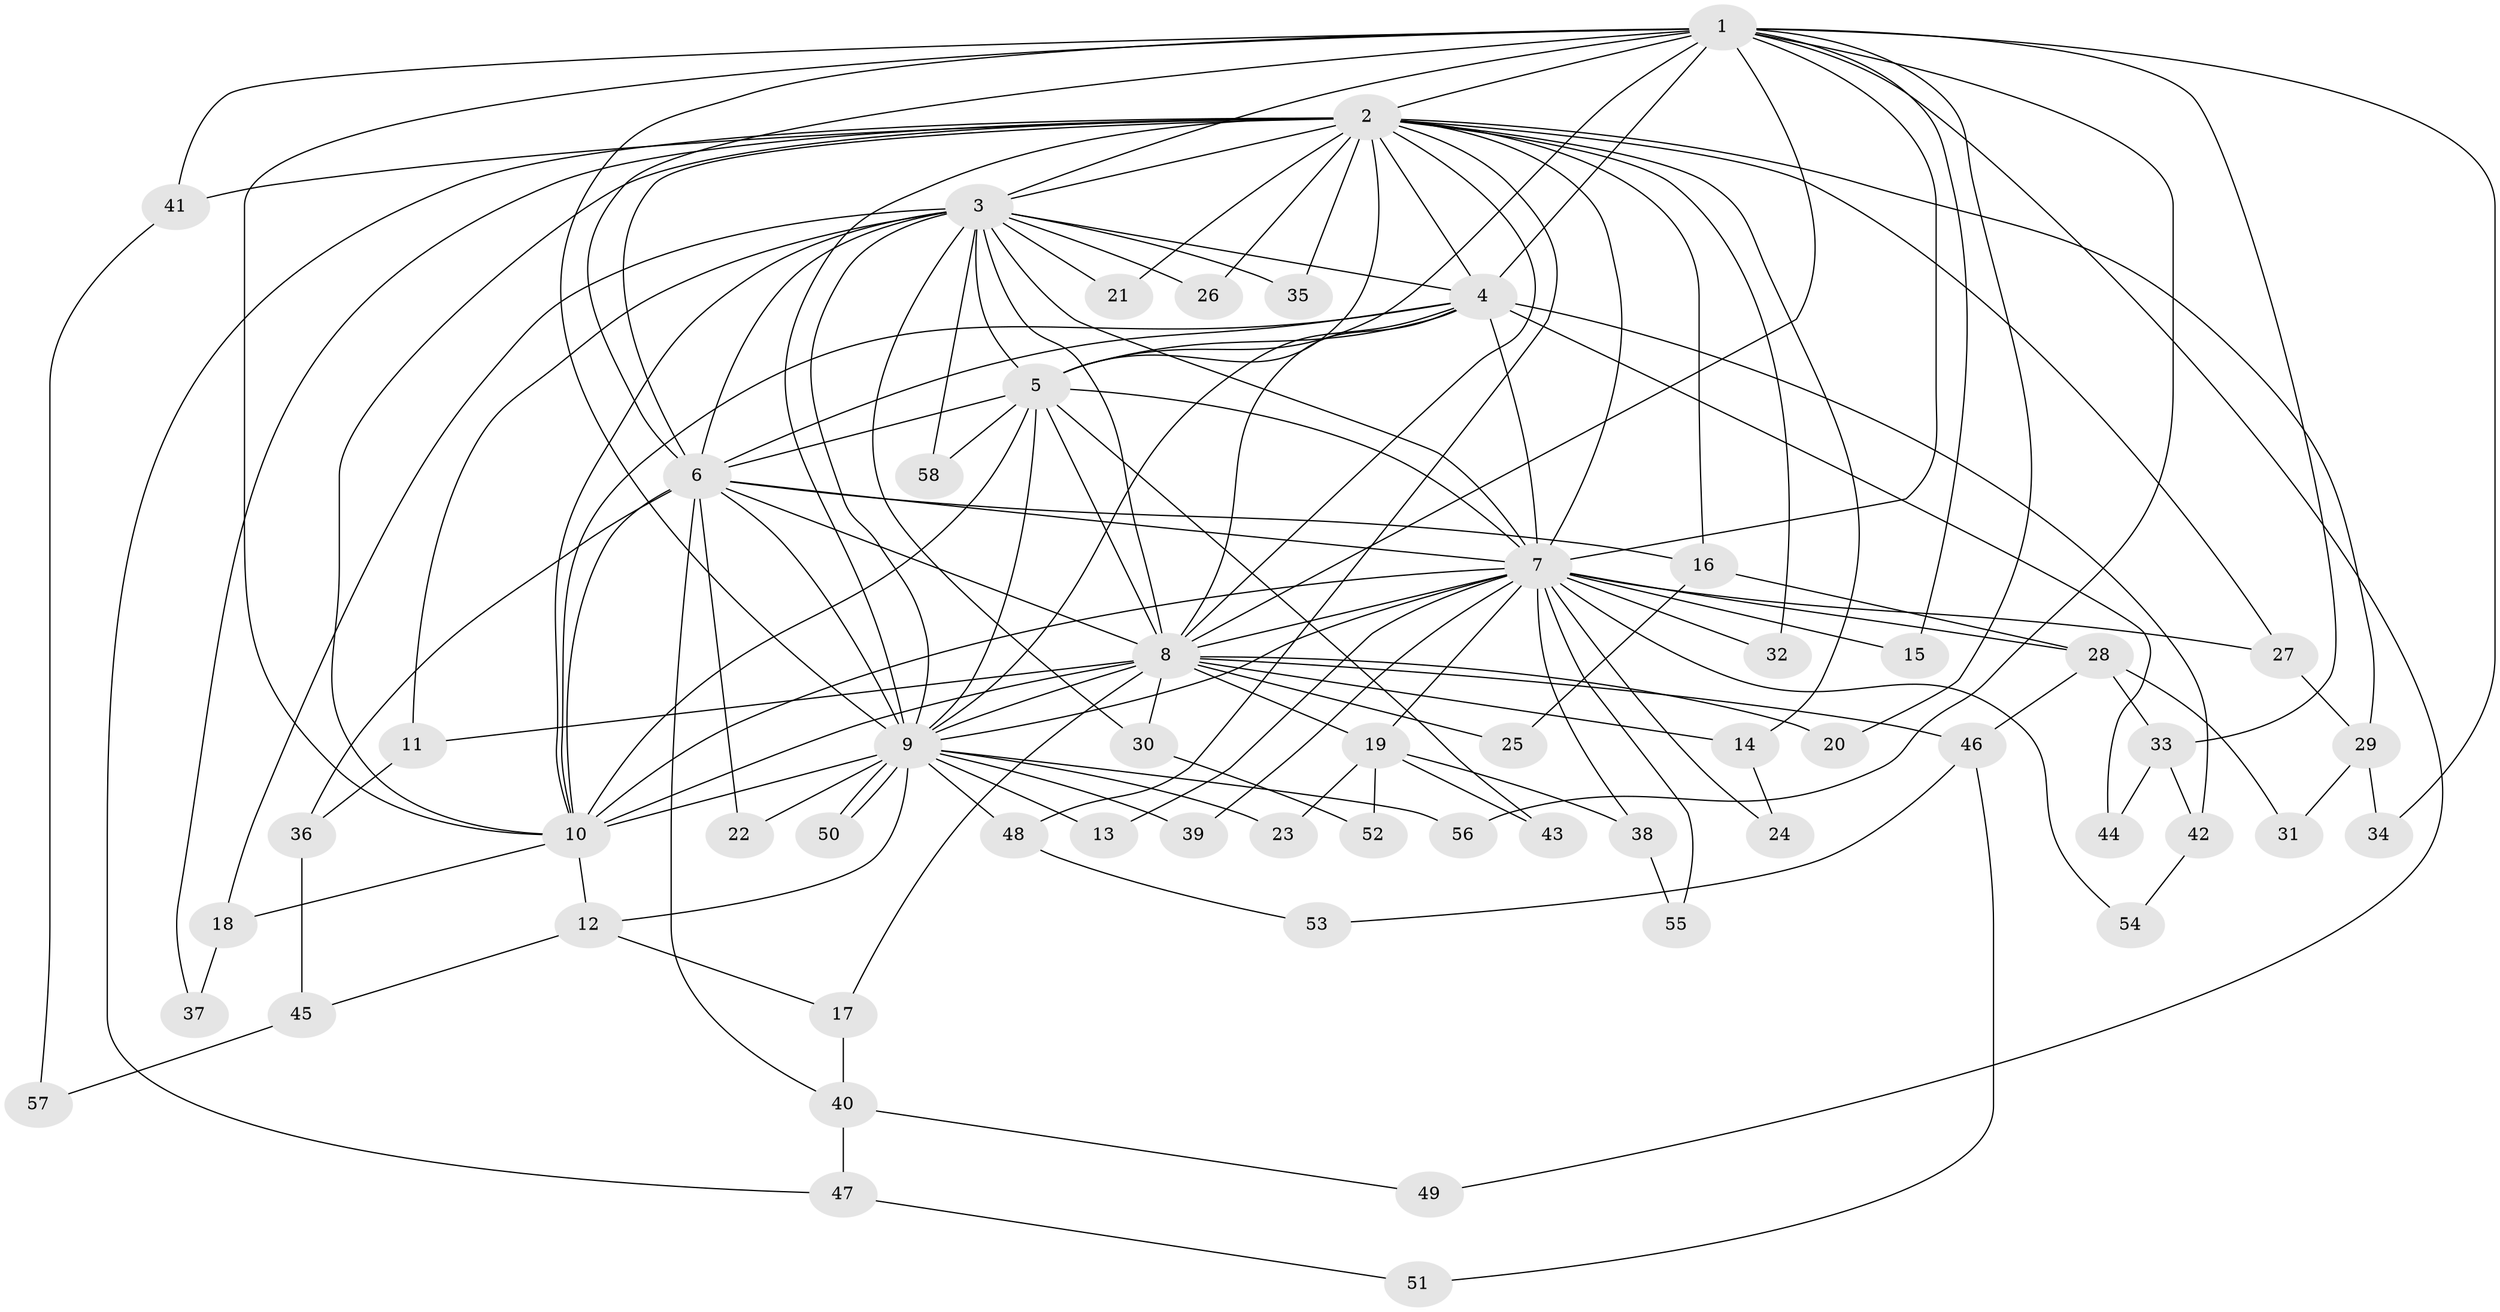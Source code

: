 // coarse degree distribution, {13: 0.034482758620689655, 15: 0.034482758620689655, 8: 0.034482758620689655, 11: 0.034482758620689655, 12: 0.034482758620689655, 3: 0.13793103448275862, 5: 0.06896551724137931, 2: 0.4827586206896552, 6: 0.06896551724137931, 4: 0.034482758620689655, 1: 0.034482758620689655}
// Generated by graph-tools (version 1.1) at 2025/49/03/04/25 22:49:59]
// undirected, 58 vertices, 141 edges
graph export_dot {
  node [color=gray90,style=filled];
  1;
  2;
  3;
  4;
  5;
  6;
  7;
  8;
  9;
  10;
  11;
  12;
  13;
  14;
  15;
  16;
  17;
  18;
  19;
  20;
  21;
  22;
  23;
  24;
  25;
  26;
  27;
  28;
  29;
  30;
  31;
  32;
  33;
  34;
  35;
  36;
  37;
  38;
  39;
  40;
  41;
  42;
  43;
  44;
  45;
  46;
  47;
  48;
  49;
  50;
  51;
  52;
  53;
  54;
  55;
  56;
  57;
  58;
  1 -- 2;
  1 -- 3;
  1 -- 4;
  1 -- 5;
  1 -- 6;
  1 -- 7;
  1 -- 8;
  1 -- 9;
  1 -- 10;
  1 -- 15;
  1 -- 20;
  1 -- 33;
  1 -- 34;
  1 -- 41;
  1 -- 49;
  1 -- 56;
  2 -- 3;
  2 -- 4;
  2 -- 5;
  2 -- 6;
  2 -- 7;
  2 -- 8;
  2 -- 9;
  2 -- 10;
  2 -- 14;
  2 -- 16;
  2 -- 21;
  2 -- 26;
  2 -- 27;
  2 -- 29;
  2 -- 32;
  2 -- 35;
  2 -- 37;
  2 -- 41;
  2 -- 47;
  2 -- 48;
  3 -- 4;
  3 -- 5;
  3 -- 6;
  3 -- 7;
  3 -- 8;
  3 -- 9;
  3 -- 10;
  3 -- 11;
  3 -- 18;
  3 -- 21;
  3 -- 26;
  3 -- 30;
  3 -- 35;
  3 -- 58;
  4 -- 5;
  4 -- 6;
  4 -- 7;
  4 -- 8;
  4 -- 9;
  4 -- 10;
  4 -- 42;
  4 -- 44;
  5 -- 6;
  5 -- 7;
  5 -- 8;
  5 -- 9;
  5 -- 10;
  5 -- 43;
  5 -- 58;
  6 -- 7;
  6 -- 8;
  6 -- 9;
  6 -- 10;
  6 -- 16;
  6 -- 22;
  6 -- 36;
  6 -- 40;
  7 -- 8;
  7 -- 9;
  7 -- 10;
  7 -- 13;
  7 -- 15;
  7 -- 19;
  7 -- 24;
  7 -- 27;
  7 -- 28;
  7 -- 32;
  7 -- 38;
  7 -- 39;
  7 -- 54;
  7 -- 55;
  8 -- 9;
  8 -- 10;
  8 -- 11;
  8 -- 14;
  8 -- 17;
  8 -- 19;
  8 -- 20;
  8 -- 25;
  8 -- 30;
  8 -- 46;
  9 -- 10;
  9 -- 12;
  9 -- 13;
  9 -- 22;
  9 -- 23;
  9 -- 39;
  9 -- 48;
  9 -- 50;
  9 -- 50;
  9 -- 56;
  10 -- 12;
  10 -- 18;
  11 -- 36;
  12 -- 17;
  12 -- 45;
  14 -- 24;
  16 -- 25;
  16 -- 28;
  17 -- 40;
  18 -- 37;
  19 -- 23;
  19 -- 38;
  19 -- 43;
  19 -- 52;
  27 -- 29;
  28 -- 31;
  28 -- 33;
  28 -- 46;
  29 -- 31;
  29 -- 34;
  30 -- 52;
  33 -- 42;
  33 -- 44;
  36 -- 45;
  38 -- 55;
  40 -- 47;
  40 -- 49;
  41 -- 57;
  42 -- 54;
  45 -- 57;
  46 -- 51;
  46 -- 53;
  47 -- 51;
  48 -- 53;
}
